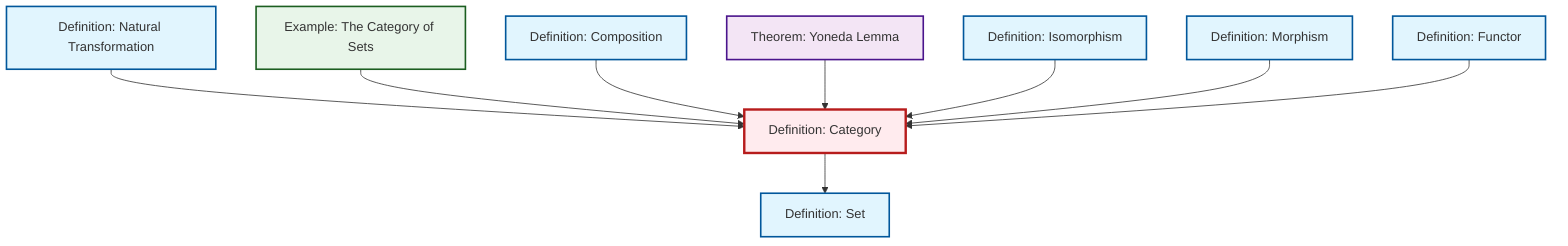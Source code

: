 graph TD
    classDef definition fill:#e1f5fe,stroke:#01579b,stroke-width:2px
    classDef theorem fill:#f3e5f5,stroke:#4a148c,stroke-width:2px
    classDef axiom fill:#fff3e0,stroke:#e65100,stroke-width:2px
    classDef example fill:#e8f5e9,stroke:#1b5e20,stroke-width:2px
    classDef current fill:#ffebee,stroke:#b71c1c,stroke-width:3px
    def-morphism["Definition: Morphism"]:::definition
    def-isomorphism["Definition: Isomorphism"]:::definition
    def-natural-transformation["Definition: Natural Transformation"]:::definition
    def-category["Definition: Category"]:::definition
    def-set["Definition: Set"]:::definition
    def-functor["Definition: Functor"]:::definition
    ex-set-category["Example: The Category of Sets"]:::example
    def-composition["Definition: Composition"]:::definition
    thm-yoneda["Theorem: Yoneda Lemma"]:::theorem
    def-natural-transformation --> def-category
    def-category --> def-set
    ex-set-category --> def-category
    def-composition --> def-category
    thm-yoneda --> def-category
    def-isomorphism --> def-category
    def-morphism --> def-category
    def-functor --> def-category
    class def-category current